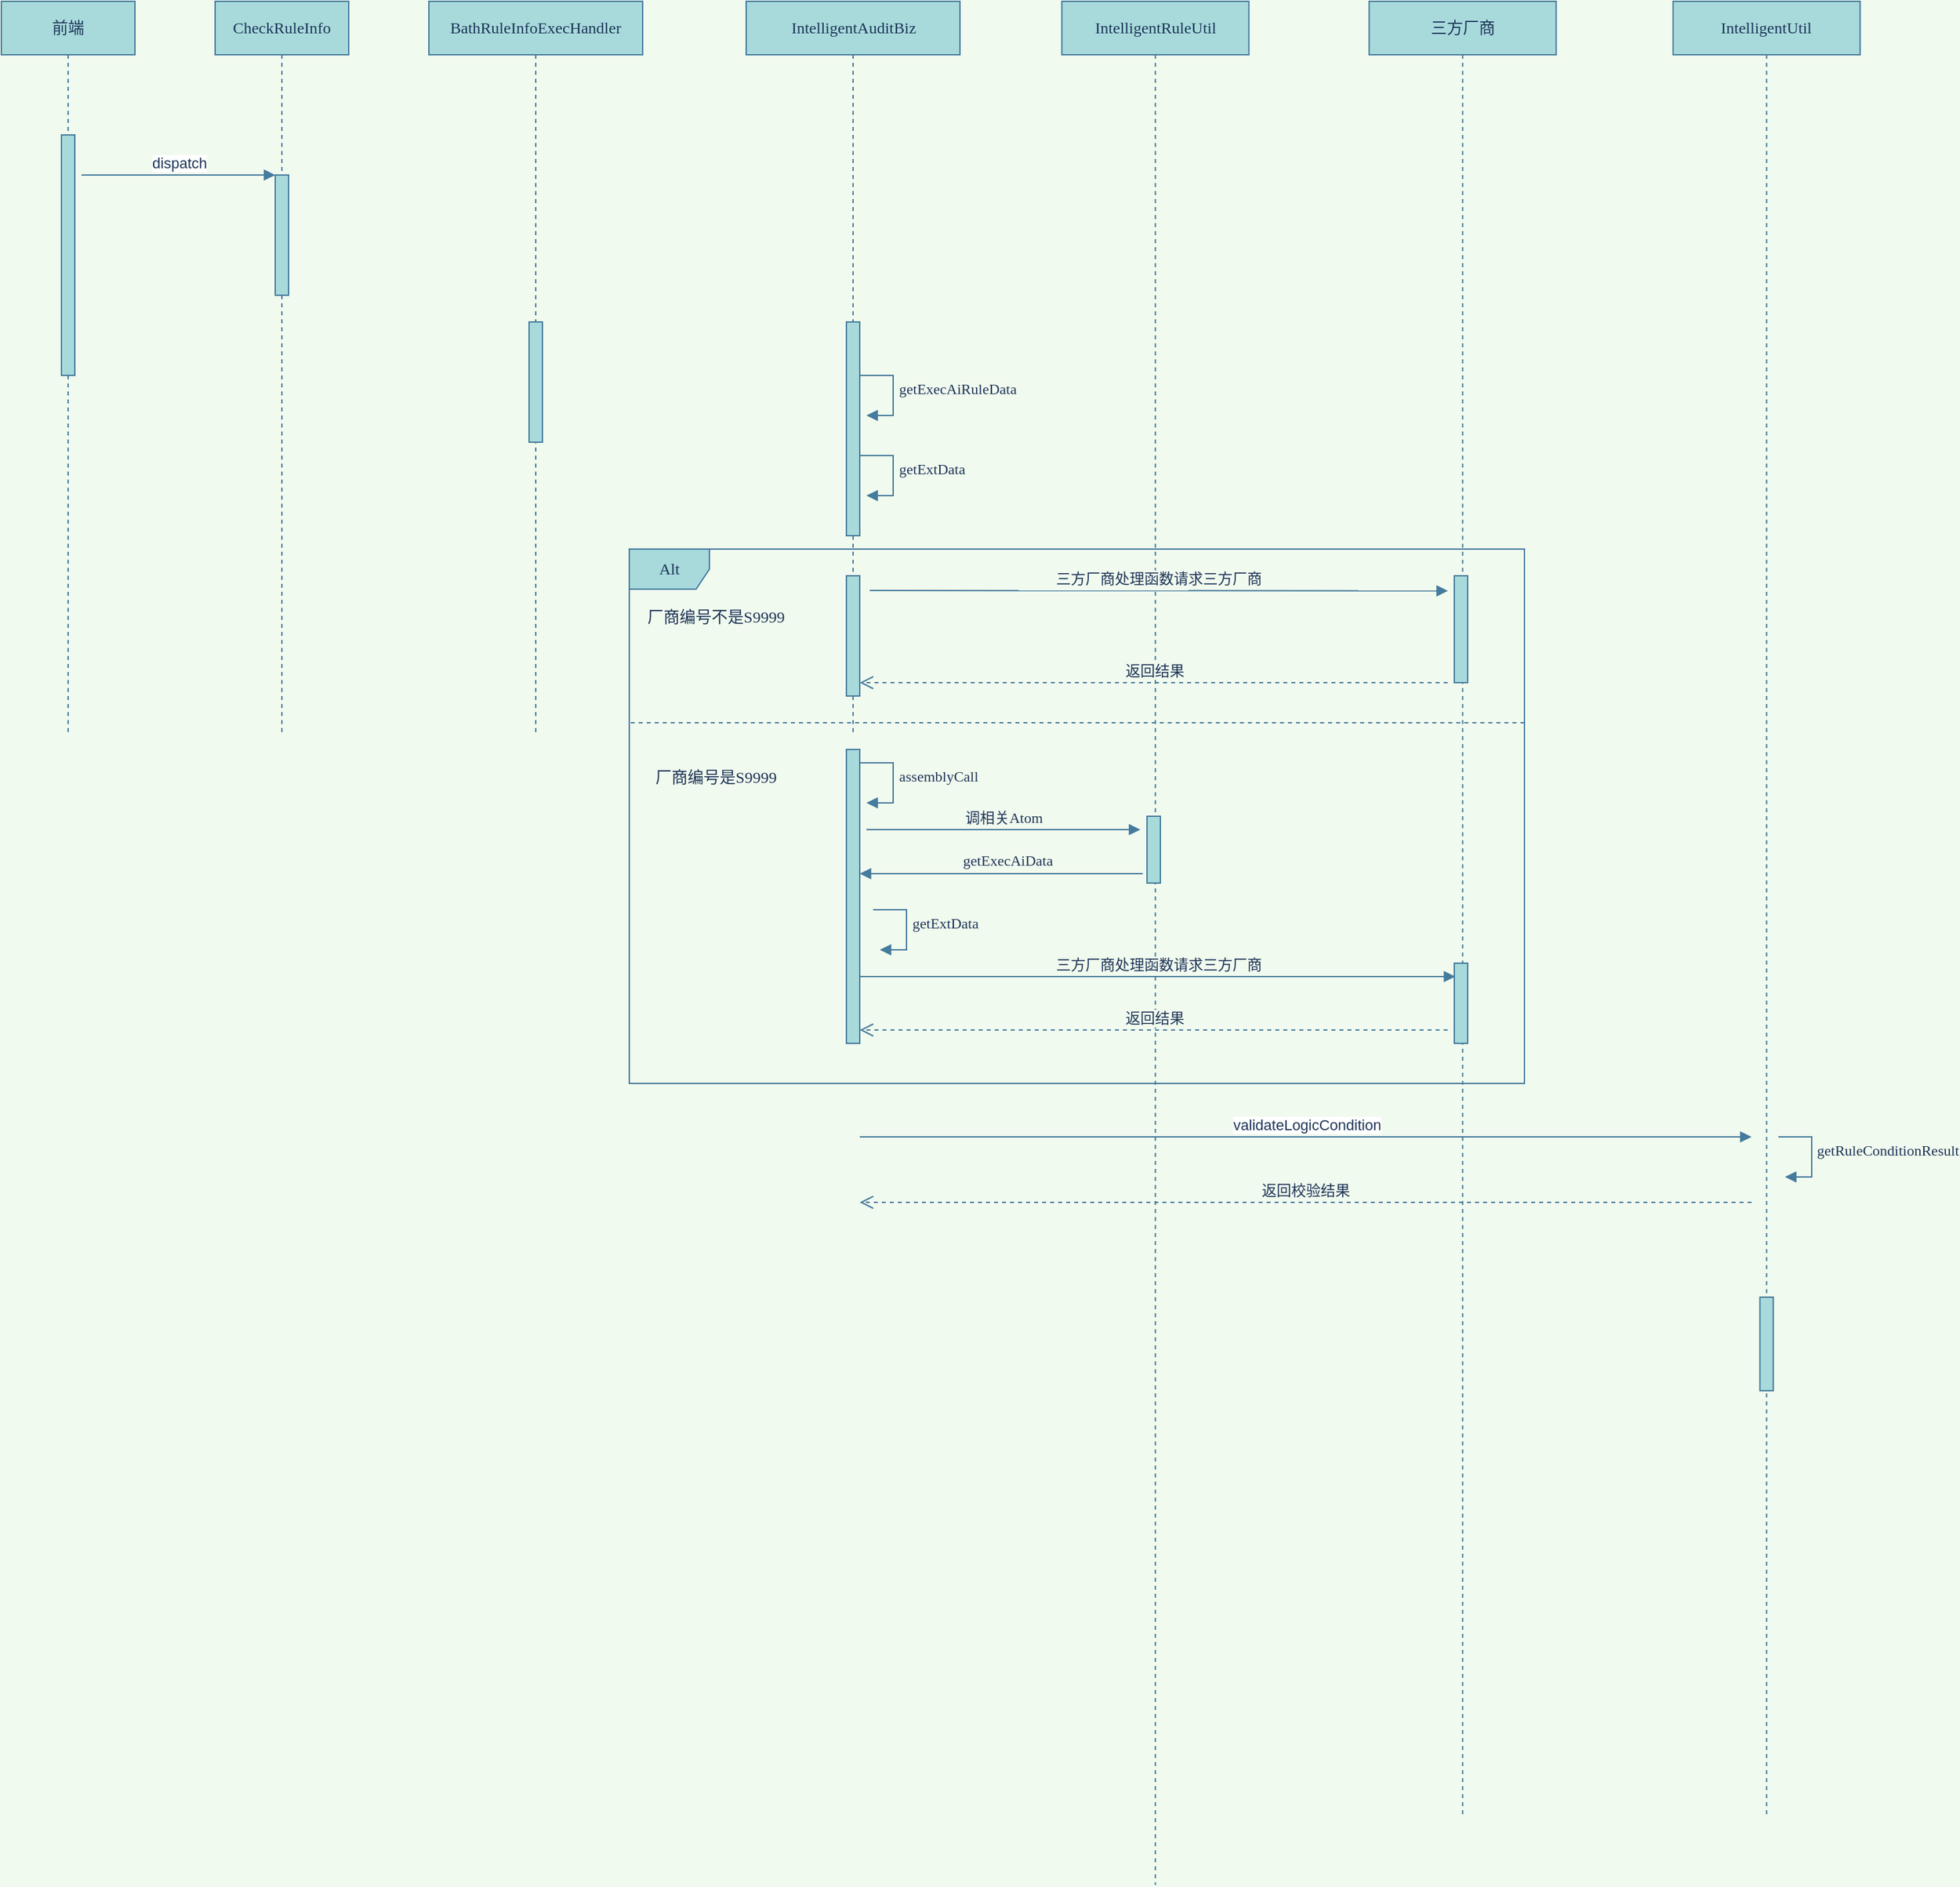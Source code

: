 <mxfile version="14.1.1" type="github">
  <diagram id="t4xkqEcTOITqZWV_rccT" name="第 1 页">
    <mxGraphModel dx="1238" dy="652" grid="1" gridSize="10" guides="1" tooltips="1" connect="1" arrows="1" fold="1" page="1" pageScale="1" pageWidth="850" pageHeight="1100" background="#F1FAEE" math="0" shadow="0">
      <root>
        <mxCell id="0" />
        <mxCell id="1" parent="0" />
        <mxCell id="bRRYWImQzeHe5KaCK1TS-38" value="IntelligentRuleUtil" style="shape=umlLifeline;perimeter=lifelinePerimeter;whiteSpace=wrap;html=1;container=1;collapsible=0;recursiveResize=0;outlineConnect=0;strokeColor=#457B9D;fillColor=#A8DADC;fontFamily=Comic Sans MS;fontColor=#1D3557;" vertex="1" parent="1">
          <mxGeometry x="873.75" y="80" width="140" height="1410" as="geometry" />
        </mxCell>
        <mxCell id="bRRYWImQzeHe5KaCK1TS-39" value="IntelligentUtil" style="shape=umlLifeline;perimeter=lifelinePerimeter;whiteSpace=wrap;html=1;container=1;collapsible=0;recursiveResize=0;outlineConnect=0;strokeColor=#457B9D;fillColor=#A8DADC;fontFamily=Comic Sans MS;fontColor=#1D3557;" vertex="1" parent="1">
          <mxGeometry x="1331.25" y="80" width="140" height="1360" as="geometry" />
        </mxCell>
        <mxCell id="bRRYWImQzeHe5KaCK1TS-40" value="" style="html=1;points=[];perimeter=orthogonalPerimeter;rounded=0;sketch=0;strokeColor=#457B9D;fillColor=#A8DADC;fontColor=#1D3557;" vertex="1" parent="bRRYWImQzeHe5KaCK1TS-39">
          <mxGeometry x="65" y="970" width="10" height="70" as="geometry" />
        </mxCell>
        <mxCell id="bRRYWImQzeHe5KaCK1TS-37" value="三方厂商" style="shape=umlLifeline;perimeter=lifelinePerimeter;whiteSpace=wrap;html=1;container=1;collapsible=0;recursiveResize=0;outlineConnect=0;strokeColor=#457B9D;fillColor=#A8DADC;fontFamily=Comic Sans MS;fontColor=#1D3557;" vertex="1" parent="1">
          <mxGeometry x="1103.75" y="80" width="140" height="1360" as="geometry" />
        </mxCell>
        <mxCell id="bRRYWImQzeHe5KaCK1TS-1" value="前端" style="shape=umlLifeline;perimeter=lifelinePerimeter;whiteSpace=wrap;html=1;container=1;collapsible=0;recursiveResize=0;outlineConnect=0;rounded=0;strokeColor=#457B9D;fillColor=#A8DADC;fontColor=#1D3557;fontFamily=Comic Sans MS;" vertex="1" parent="1">
          <mxGeometry x="80" y="80" width="100" height="550" as="geometry" />
        </mxCell>
        <mxCell id="bRRYWImQzeHe5KaCK1TS-2" value="CheckRuleInfo" style="shape=umlLifeline;perimeter=lifelinePerimeter;whiteSpace=wrap;html=1;container=1;collapsible=0;recursiveResize=0;outlineConnect=0;rounded=0;strokeColor=#457B9D;fillColor=#A8DADC;fontColor=#1D3557;fontFamily=Comic Sans MS;" vertex="1" parent="1">
          <mxGeometry x="240" y="80" width="100" height="550" as="geometry" />
        </mxCell>
        <mxCell id="bRRYWImQzeHe5KaCK1TS-4" value="" style="html=1;points=[];perimeter=orthogonalPerimeter;rounded=0;sketch=0;strokeColor=#457B9D;fillColor=#A8DADC;fontColor=#1D3557;" vertex="1" parent="bRRYWImQzeHe5KaCK1TS-2">
          <mxGeometry x="45" y="130" width="10" height="90" as="geometry" />
        </mxCell>
        <mxCell id="bRRYWImQzeHe5KaCK1TS-5" value="dispatch" style="html=1;verticalAlign=bottom;endArrow=block;entryX=0;entryY=0;strokeColor=#457B9D;fillColor=#A8DADC;fontColor=#1D3557;" edge="1" target="bRRYWImQzeHe5KaCK1TS-4" parent="1">
          <mxGeometry relative="1" as="geometry">
            <mxPoint x="140" y="210" as="sourcePoint" />
          </mxGeometry>
        </mxCell>
        <mxCell id="bRRYWImQzeHe5KaCK1TS-3" value="" style="html=1;points=[];perimeter=orthogonalPerimeter;rounded=0;strokeColor=#457B9D;fillColor=#A8DADC;fontFamily=Comic Sans MS;fontColor=#1D3557;" vertex="1" parent="1">
          <mxGeometry x="125" y="180" width="10" height="180" as="geometry" />
        </mxCell>
        <mxCell id="bRRYWImQzeHe5KaCK1TS-8" value="BathRuleInfoExecHandler" style="shape=umlLifeline;perimeter=lifelinePerimeter;whiteSpace=wrap;html=1;container=1;collapsible=0;recursiveResize=0;outlineConnect=0;rounded=0;strokeColor=#457B9D;fillColor=#A8DADC;fontColor=#1D3557;fontFamily=Comic Sans MS;" vertex="1" parent="1">
          <mxGeometry x="400" y="80" width="160" height="550" as="geometry" />
        </mxCell>
        <mxCell id="bRRYWImQzeHe5KaCK1TS-9" value="" style="html=1;points=[];perimeter=orthogonalPerimeter;rounded=0;sketch=0;strokeColor=#457B9D;fillColor=#A8DADC;fontColor=#1D3557;" vertex="1" parent="bRRYWImQzeHe5KaCK1TS-8">
          <mxGeometry x="75" y="240" width="10" height="90" as="geometry" />
        </mxCell>
        <mxCell id="bRRYWImQzeHe5KaCK1TS-10" value="IntelligentAuditBiz" style="shape=umlLifeline;perimeter=lifelinePerimeter;whiteSpace=wrap;html=1;container=1;collapsible=0;recursiveResize=0;outlineConnect=0;rounded=0;strokeColor=#457B9D;fillColor=#A8DADC;fontColor=#1D3557;fontFamily=Comic Sans MS;" vertex="1" parent="1">
          <mxGeometry x="637.5" y="80" width="160" height="550" as="geometry" />
        </mxCell>
        <mxCell id="bRRYWImQzeHe5KaCK1TS-12" value="Alt" style="shape=umlFrame;whiteSpace=wrap;rounded=0;sketch=0;strokeColor=#457B9D;fillColor=#A8DADC;fontFamily=Comic Sans MS;fontColor=#1D3557;fontStyle=0;html=1;" vertex="1" parent="1">
          <mxGeometry x="550" y="490" width="670" height="400" as="geometry" />
        </mxCell>
        <mxCell id="bRRYWImQzeHe5KaCK1TS-13" value="" style="html=1;points=[];perimeter=orthogonalPerimeter;rounded=0;sketch=0;strokeColor=#457B9D;fillColor=#A8DADC;fontColor=#1D3557;" vertex="1" parent="1">
          <mxGeometry x="712.5" y="320" width="10" height="160" as="geometry" />
        </mxCell>
        <mxCell id="bRRYWImQzeHe5KaCK1TS-14" value="返回校验结果" style="html=1;verticalAlign=bottom;endArrow=open;dashed=1;endSize=8;strokeColor=#457B9D;fillColor=#A8DADC;fontColor=#1D3557;labelBackgroundColor=#F1FAEE;" edge="1" parent="1">
          <mxGeometry relative="1" as="geometry">
            <mxPoint x="1390.0" y="979.0" as="sourcePoint" />
            <mxPoint x="722.5" y="979.0" as="targetPoint" />
          </mxGeometry>
        </mxCell>
        <mxCell id="bRRYWImQzeHe5KaCK1TS-15" value="三方厂商处理函数请求三方厂商" style="html=1;verticalAlign=bottom;endArrow=block;strokeColor=#457B9D;fillColor=#A8DADC;fontColor=#1D3557;fontFamily=Comic Sans MS;entryX=-0.48;entryY=0.141;entryDx=0;entryDy=0;entryPerimeter=0;labelBackgroundColor=#F1FAEE;" edge="1" parent="1" target="bRRYWImQzeHe5KaCK1TS-18">
          <mxGeometry relative="1" as="geometry">
            <mxPoint x="730" y="521" as="sourcePoint" />
            <mxPoint x="1152.5" y="520" as="targetPoint" />
          </mxGeometry>
        </mxCell>
        <mxCell id="bRRYWImQzeHe5KaCK1TS-16" value="" style="html=1;points=[];perimeter=orthogonalPerimeter;rounded=0;sketch=0;strokeColor=#457B9D;fillColor=#A8DADC;fontColor=#1D3557;" vertex="1" parent="1">
          <mxGeometry x="712.5" y="640" width="10" height="220" as="geometry" />
        </mxCell>
        <mxCell id="bRRYWImQzeHe5KaCK1TS-17" value="&lt;span style=&quot;text-align: center&quot;&gt;getExtData&lt;/span&gt;" style="edgeStyle=orthogonalEdgeStyle;html=1;align=left;spacingLeft=2;endArrow=block;rounded=0;strokeColor=#457B9D;fillColor=#A8DADC;fontFamily=Comic Sans MS;fontColor=#1D3557;labelBackgroundColor=#F1FAEE;" edge="1" parent="1">
          <mxGeometry relative="1" as="geometry">
            <mxPoint x="727.5" y="420.01" as="sourcePoint" />
            <Array as="points">
              <mxPoint x="722.5" y="420.01" />
              <mxPoint x="747.5" y="420.01" />
              <mxPoint x="747.5" y="450.01" />
            </Array>
            <mxPoint x="727.5" y="450" as="targetPoint" />
          </mxGeometry>
        </mxCell>
        <mxCell id="bRRYWImQzeHe5KaCK1TS-18" value="" style="html=1;points=[];perimeter=orthogonalPerimeter;rounded=0;sketch=0;strokeColor=#457B9D;fillColor=#A8DADC;fontColor=#1D3557;" vertex="1" parent="1">
          <mxGeometry x="1167.5" y="510" width="10" height="80" as="geometry" />
        </mxCell>
        <mxCell id="bRRYWImQzeHe5KaCK1TS-19" value="" style="html=1;points=[];perimeter=orthogonalPerimeter;rounded=0;sketch=0;strokeColor=#457B9D;fillColor=#A8DADC;fontColor=#1D3557;" vertex="1" parent="1">
          <mxGeometry x="1167.5" y="800" width="10" height="60" as="geometry" />
        </mxCell>
        <mxCell id="bRRYWImQzeHe5KaCK1TS-20" value="" style="html=1;points=[];perimeter=orthogonalPerimeter;rounded=0;sketch=0;strokeColor=#457B9D;fillColor=#A8DADC;fontColor=#1D3557;" vertex="1" parent="1">
          <mxGeometry x="937.5" y="690" width="10" height="50" as="geometry" />
        </mxCell>
        <mxCell id="bRRYWImQzeHe5KaCK1TS-21" value="返回结果" style="html=1;verticalAlign=bottom;endArrow=open;dashed=1;endSize=8;strokeColor=#457B9D;fillColor=#A8DADC;fontColor=#1D3557;labelBackgroundColor=#F1FAEE;" edge="1" parent="1">
          <mxGeometry relative="1" as="geometry">
            <mxPoint x="1162.5" y="590" as="sourcePoint" />
            <mxPoint x="722.5" y="590" as="targetPoint" />
          </mxGeometry>
        </mxCell>
        <mxCell id="bRRYWImQzeHe5KaCK1TS-22" value="&lt;span style=&quot;text-align: center&quot;&gt;assemblyCall&lt;/span&gt;" style="edgeStyle=orthogonalEdgeStyle;html=1;align=left;spacingLeft=2;endArrow=block;rounded=0;strokeColor=#457B9D;fillColor=#A8DADC;fontFamily=Comic Sans MS;fontColor=#1D3557;labelBackgroundColor=#F1FAEE;" edge="1" parent="1">
          <mxGeometry relative="1" as="geometry">
            <mxPoint x="727.5" y="650.01" as="sourcePoint" />
            <Array as="points">
              <mxPoint x="722.5" y="650.01" />
              <mxPoint x="747.5" y="650.01" />
              <mxPoint x="747.5" y="680.01" />
            </Array>
            <mxPoint x="727.5" y="680" as="targetPoint" />
          </mxGeometry>
        </mxCell>
        <mxCell id="bRRYWImQzeHe5KaCK1TS-23" value="调相关Atom" style="verticalAlign=bottom;endArrow=block;strokeColor=#457B9D;fillColor=#A8DADC;fontColor=#1D3557;fontFamily=Comic Sans MS;html=1;labelBackgroundColor=#F1FAEE;" edge="1" parent="1">
          <mxGeometry width="80" relative="1" as="geometry">
            <mxPoint x="727.5" y="700" as="sourcePoint" />
            <mxPoint x="932.5" y="700" as="targetPoint" />
          </mxGeometry>
        </mxCell>
        <mxCell id="bRRYWImQzeHe5KaCK1TS-24" value="" style="endArrow=none;startArrow=block;endFill=0;startFill=1;html=1;strokeColor=#457B9D;fillColor=#A8DADC;fontFamily=Comic Sans MS;fontColor=#1D3557;entryX=-0.319;entryY=0.86;entryDx=0;entryDy=0;entryPerimeter=0;labelBackgroundColor=#F1FAEE;" edge="1" parent="1" target="bRRYWImQzeHe5KaCK1TS-20">
          <mxGeometry width="160" relative="1" as="geometry">
            <mxPoint x="722.5" y="733" as="sourcePoint" />
            <mxPoint x="882.5" y="790" as="targetPoint" />
          </mxGeometry>
        </mxCell>
        <mxCell id="bRRYWImQzeHe5KaCK1TS-25" value="getExecAiData" style="edgeLabel;html=1;align=center;verticalAlign=middle;resizable=0;points=[];fontFamily=Comic Sans MS;fontColor=#1D3557;labelBackgroundColor=#F1FAEE;" vertex="1" connectable="0" parent="bRRYWImQzeHe5KaCK1TS-24">
          <mxGeometry x="-0.192" y="-2" relative="1" as="geometry">
            <mxPoint x="24.29" y="-12.08" as="offset" />
          </mxGeometry>
        </mxCell>
        <mxCell id="bRRYWImQzeHe5KaCK1TS-26" value="&lt;span style=&quot;text-align: center&quot;&gt;getRuleConditionResult&lt;/span&gt;" style="edgeStyle=orthogonalEdgeStyle;html=1;align=left;spacingLeft=2;endArrow=block;rounded=0;strokeColor=#457B9D;fillColor=#A8DADC;fontFamily=Comic Sans MS;fontColor=#1D3557;labelBackgroundColor=#F1FAEE;" edge="1" parent="1">
          <mxGeometry relative="1" as="geometry">
            <mxPoint x="1415.0" y="930.01" as="sourcePoint" />
            <Array as="points">
              <mxPoint x="1410" y="930.01" />
              <mxPoint x="1435" y="930.01" />
              <mxPoint x="1435" y="960.01" />
            </Array>
            <mxPoint x="1415.0" y="960" as="targetPoint" />
          </mxGeometry>
        </mxCell>
        <mxCell id="bRRYWImQzeHe5KaCK1TS-27" value="三方厂商处理函数请求三方厂商" style="html=1;verticalAlign=bottom;endArrow=block;strokeColor=#457B9D;fillColor=#A8DADC;fontColor=#1D3557;fontFamily=Comic Sans MS;entryX=-0.48;entryY=0.141;entryDx=0;entryDy=0;entryPerimeter=0;labelBackgroundColor=#F1FAEE;" edge="1" parent="1">
          <mxGeometry relative="1" as="geometry">
            <mxPoint x="722.5" y="810" as="sourcePoint" />
            <mxPoint x="1168.2" y="810" as="targetPoint" />
          </mxGeometry>
        </mxCell>
        <mxCell id="bRRYWImQzeHe5KaCK1TS-28" value="返回结果" style="html=1;verticalAlign=bottom;endArrow=open;dashed=1;endSize=8;strokeColor=#457B9D;fillColor=#A8DADC;fontColor=#1D3557;labelBackgroundColor=#F1FAEE;" edge="1" parent="1">
          <mxGeometry relative="1" as="geometry">
            <mxPoint x="1162.5" y="850" as="sourcePoint" />
            <mxPoint x="722.5" y="850" as="targetPoint" />
          </mxGeometry>
        </mxCell>
        <mxCell id="bRRYWImQzeHe5KaCK1TS-29" value="&lt;span style=&quot;text-align: center&quot;&gt;getExecAiRuleData&lt;/span&gt;" style="edgeStyle=orthogonalEdgeStyle;html=1;align=left;spacingLeft=2;endArrow=block;rounded=0;strokeColor=#457B9D;fillColor=#A8DADC;fontFamily=Comic Sans MS;fontColor=#1D3557;labelBackgroundColor=#F1FAEE;" edge="1" parent="1">
          <mxGeometry relative="1" as="geometry">
            <mxPoint x="727.5" y="360.01" as="sourcePoint" />
            <Array as="points">
              <mxPoint x="722.5" y="360.01" />
              <mxPoint x="747.5" y="360.01" />
              <mxPoint x="747.5" y="390.01" />
            </Array>
            <mxPoint x="727.5" y="390" as="targetPoint" />
          </mxGeometry>
        </mxCell>
        <mxCell id="bRRYWImQzeHe5KaCK1TS-30" value="" style="endArrow=none;html=1;strokeColor=#457B9D;fillColor=#A8DADC;fontFamily=Comic Sans MS;fontColor=#1D3557;dashed=1;labelBackgroundColor=#F1FAEE;" edge="1" parent="1">
          <mxGeometry width="50" height="50" relative="1" as="geometry">
            <mxPoint x="1220" y="620" as="sourcePoint" />
            <mxPoint x="551" y="620" as="targetPoint" />
          </mxGeometry>
        </mxCell>
        <mxCell id="bRRYWImQzeHe5KaCK1TS-31" value="厂商编号不是S9999" style="text;resizable=0;autosize=1;align=center;verticalAlign=middle;points=[];fillColor=none;strokeColor=none;rounded=0;sketch=0;fontFamily=Comic Sans MS;fontColor=#1D3557;" vertex="1" parent="1">
          <mxGeometry x="550" y="530" width="130" height="20" as="geometry" />
        </mxCell>
        <mxCell id="bRRYWImQzeHe5KaCK1TS-32" value="厂商编号是S9999" style="text;resizable=0;autosize=1;align=center;verticalAlign=middle;points=[];fillColor=none;strokeColor=none;rounded=0;sketch=0;fontFamily=Comic Sans MS;fontColor=#1D3557;" vertex="1" parent="1">
          <mxGeometry x="560" y="650" width="110" height="20" as="geometry" />
        </mxCell>
        <mxCell id="bRRYWImQzeHe5KaCK1TS-33" value="" style="html=1;points=[];perimeter=orthogonalPerimeter;rounded=0;sketch=0;strokeColor=#457B9D;fillColor=#A8DADC;fontColor=#1D3557;" vertex="1" parent="1">
          <mxGeometry x="712.5" y="510" width="10" height="90" as="geometry" />
        </mxCell>
        <mxCell id="bRRYWImQzeHe5KaCK1TS-34" value="validateLogicCondition" style="html=1;verticalAlign=bottom;endArrow=block;strokeColor=#457B9D;fillColor=#A8DADC;fontColor=#1D3557;" edge="1" parent="1">
          <mxGeometry width="80" relative="1" as="geometry">
            <mxPoint x="722.5" y="930" as="sourcePoint" />
            <mxPoint x="1390.0" y="930" as="targetPoint" />
          </mxGeometry>
        </mxCell>
        <mxCell id="bRRYWImQzeHe5KaCK1TS-35" value="&lt;span style=&quot;text-align: center&quot;&gt;getExtData&lt;/span&gt;" style="edgeStyle=orthogonalEdgeStyle;html=1;align=left;spacingLeft=2;endArrow=block;rounded=0;strokeColor=#457B9D;fillColor=#A8DADC;fontFamily=Comic Sans MS;fontColor=#1D3557;labelBackgroundColor=#F1FAEE;" edge="1" parent="1">
          <mxGeometry relative="1" as="geometry">
            <mxPoint x="737.5" y="760.01" as="sourcePoint" />
            <Array as="points">
              <mxPoint x="732.5" y="760.01" />
              <mxPoint x="757.5" y="760.01" />
              <mxPoint x="757.5" y="790.01" />
            </Array>
            <mxPoint x="737.5" y="790" as="targetPoint" />
          </mxGeometry>
        </mxCell>
      </root>
    </mxGraphModel>
  </diagram>
</mxfile>
